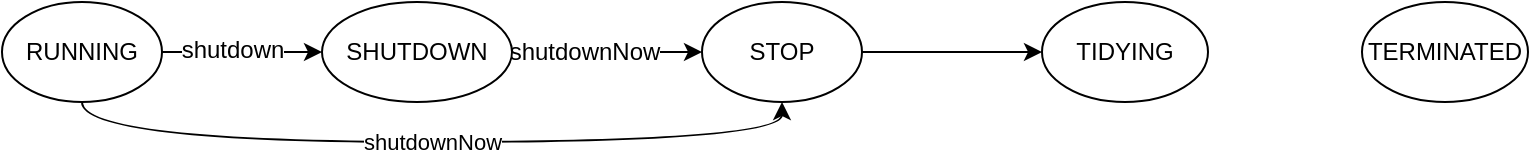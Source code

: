 <mxfile version="10.7.6" type="github"><diagram id="5uom3dIiJE_-3riPG9X3" name="Page-1"><mxGraphModel dx="886" dy="544" grid="1" gridSize="10" guides="1" tooltips="1" connect="1" arrows="1" fold="1" page="1" pageScale="1" pageWidth="827" pageHeight="1169" math="0" shadow="0"><root><mxCell id="0"/><mxCell id="1" parent="0"/><mxCell id="vW3wUw8ZAx5Pii9B7SXr-3" style="edgeStyle=orthogonalEdgeStyle;rounded=0;orthogonalLoop=1;jettySize=auto;html=1;exitX=1;exitY=0.5;exitDx=0;exitDy=0;entryX=0;entryY=0.5;entryDx=0;entryDy=0;" edge="1" parent="1" source="vW3wUw8ZAx5Pii9B7SXr-1" target="vW3wUw8ZAx5Pii9B7SXr-2"><mxGeometry relative="1" as="geometry"/></mxCell><mxCell id="vW3wUw8ZAx5Pii9B7SXr-7" value="shutdown" style="text;html=1;resizable=0;points=[];align=center;verticalAlign=middle;labelBackgroundColor=#ffffff;" vertex="1" connectable="0" parent="vW3wUw8ZAx5Pii9B7SXr-3"><mxGeometry x="-0.143" y="1" relative="1" as="geometry"><mxPoint as="offset"/></mxGeometry></mxCell><mxCell id="vW3wUw8ZAx5Pii9B7SXr-9" value="shutdownNow" style="edgeStyle=orthogonalEdgeStyle;curved=1;rounded=0;orthogonalLoop=1;jettySize=auto;html=1;exitX=0.5;exitY=1;exitDx=0;exitDy=0;entryX=0.5;entryY=1;entryDx=0;entryDy=0;" edge="1" parent="1" source="vW3wUw8ZAx5Pii9B7SXr-1" target="vW3wUw8ZAx5Pii9B7SXr-4"><mxGeometry relative="1" as="geometry"/></mxCell><mxCell id="vW3wUw8ZAx5Pii9B7SXr-1" value="RUNNING" style="ellipse;whiteSpace=wrap;html=1;" vertex="1" parent="1"><mxGeometry x="10" y="120" width="80" height="50" as="geometry"/></mxCell><mxCell id="vW3wUw8ZAx5Pii9B7SXr-5" style="edgeStyle=orthogonalEdgeStyle;rounded=0;orthogonalLoop=1;jettySize=auto;html=1;exitX=1;exitY=0.5;exitDx=0;exitDy=0;entryX=0;entryY=0.5;entryDx=0;entryDy=0;" edge="1" parent="1" source="vW3wUw8ZAx5Pii9B7SXr-2" target="vW3wUw8ZAx5Pii9B7SXr-4"><mxGeometry relative="1" as="geometry"/></mxCell><mxCell id="vW3wUw8ZAx5Pii9B7SXr-8" value="shutdownNow" style="text;html=1;resizable=0;points=[];align=center;verticalAlign=middle;labelBackgroundColor=#ffffff;" vertex="1" connectable="0" parent="vW3wUw8ZAx5Pii9B7SXr-5"><mxGeometry x="-0.238" relative="1" as="geometry"><mxPoint as="offset"/></mxGeometry></mxCell><mxCell id="vW3wUw8ZAx5Pii9B7SXr-2" value="SHUTDOWN" style="ellipse;whiteSpace=wrap;html=1;" vertex="1" parent="1"><mxGeometry x="170" y="120" width="95" height="50" as="geometry"/></mxCell><mxCell id="vW3wUw8ZAx5Pii9B7SXr-12" style="edgeStyle=orthogonalEdgeStyle;curved=1;rounded=0;orthogonalLoop=1;jettySize=auto;html=1;exitX=1;exitY=0.5;exitDx=0;exitDy=0;entryX=0;entryY=0.5;entryDx=0;entryDy=0;" edge="1" parent="1" source="vW3wUw8ZAx5Pii9B7SXr-4" target="vW3wUw8ZAx5Pii9B7SXr-10"><mxGeometry relative="1" as="geometry"/></mxCell><mxCell id="vW3wUw8ZAx5Pii9B7SXr-4" value="STOP" style="ellipse;whiteSpace=wrap;html=1;" vertex="1" parent="1"><mxGeometry x="360" y="120" width="80" height="50" as="geometry"/></mxCell><mxCell id="vW3wUw8ZAx5Pii9B7SXr-10" value="TIDYING" style="ellipse;whiteSpace=wrap;html=1;" vertex="1" parent="1"><mxGeometry x="530" y="120" width="83" height="50" as="geometry"/></mxCell><mxCell id="vW3wUw8ZAx5Pii9B7SXr-13" value="TERMINATED" style="ellipse;whiteSpace=wrap;html=1;" vertex="1" parent="1"><mxGeometry x="690" y="120" width="83" height="50" as="geometry"/></mxCell></root></mxGraphModel></diagram></mxfile>